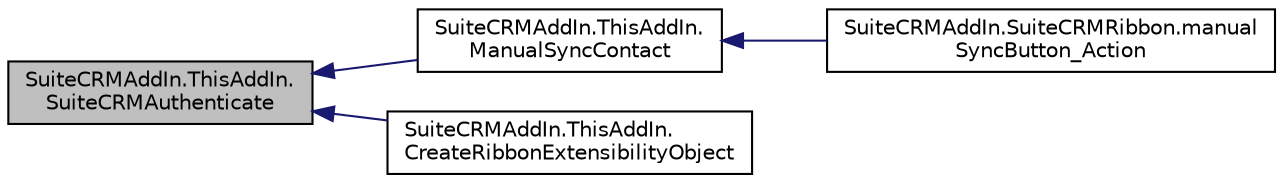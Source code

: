 digraph "SuiteCRMAddIn.ThisAddIn.SuiteCRMAuthenticate"
{
  edge [fontname="Helvetica",fontsize="10",labelfontname="Helvetica",labelfontsize="10"];
  node [fontname="Helvetica",fontsize="10",shape=record];
  rankdir="LR";
  Node117 [label="SuiteCRMAddIn.ThisAddIn.\lSuiteCRMAuthenticate",height=0.2,width=0.4,color="black", fillcolor="grey75", style="filled", fontcolor="black"];
  Node117 -> Node118 [dir="back",color="midnightblue",fontsize="10",style="solid",fontname="Helvetica"];
  Node118 [label="SuiteCRMAddIn.ThisAddIn.\lManualSyncContact",height=0.2,width=0.4,color="black", fillcolor="white", style="filled",URL="$class_suite_c_r_m_add_in_1_1_this_add_in.html#a912a8f4c13342a9f8673693b8424f90c"];
  Node118 -> Node119 [dir="back",color="midnightblue",fontsize="10",style="solid",fontname="Helvetica"];
  Node119 [label="SuiteCRMAddIn.SuiteCRMRibbon.manual\lSyncButton_Action",height=0.2,width=0.4,color="black", fillcolor="white", style="filled",URL="$class_suite_c_r_m_add_in_1_1_suite_c_r_m_ribbon.html#a2b2a6e806ba12bfa2d2661ace1e291d2"];
  Node117 -> Node120 [dir="back",color="midnightblue",fontsize="10",style="solid",fontname="Helvetica"];
  Node120 [label="SuiteCRMAddIn.ThisAddIn.\lCreateRibbonExtensibilityObject",height=0.2,width=0.4,color="black", fillcolor="white", style="filled",URL="$class_suite_c_r_m_add_in_1_1_this_add_in.html#a48d2a3cf3d5ce8cb7c3430b59caeb4d9"];
}
